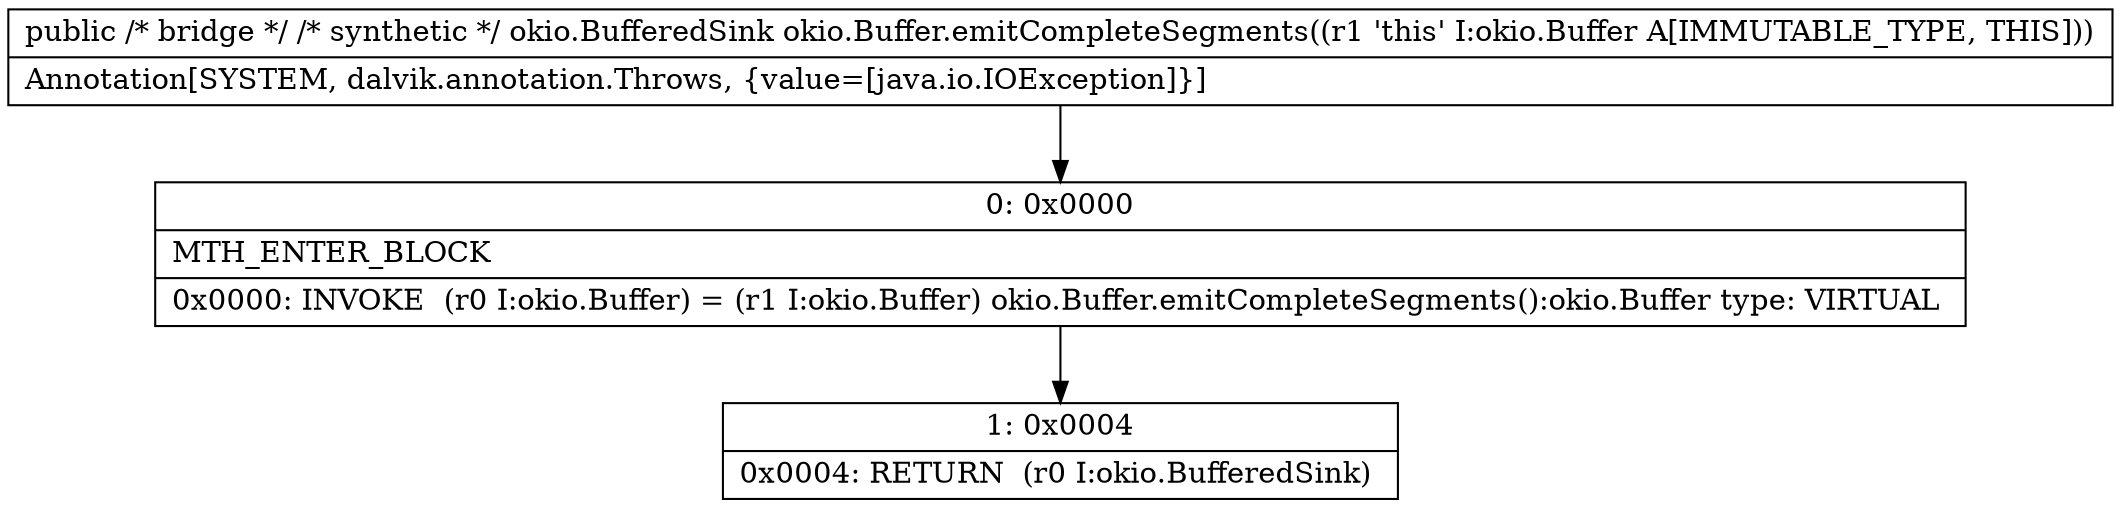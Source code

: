 digraph "CFG forokio.Buffer.emitCompleteSegments()Lokio\/BufferedSink;" {
Node_0 [shape=record,label="{0\:\ 0x0000|MTH_ENTER_BLOCK\l|0x0000: INVOKE  (r0 I:okio.Buffer) = (r1 I:okio.Buffer) okio.Buffer.emitCompleteSegments():okio.Buffer type: VIRTUAL \l}"];
Node_1 [shape=record,label="{1\:\ 0x0004|0x0004: RETURN  (r0 I:okio.BufferedSink) \l}"];
MethodNode[shape=record,label="{public \/* bridge *\/ \/* synthetic *\/ okio.BufferedSink okio.Buffer.emitCompleteSegments((r1 'this' I:okio.Buffer A[IMMUTABLE_TYPE, THIS]))  | Annotation[SYSTEM, dalvik.annotation.Throws, \{value=[java.io.IOException]\}]\l}"];
MethodNode -> Node_0;
Node_0 -> Node_1;
}

